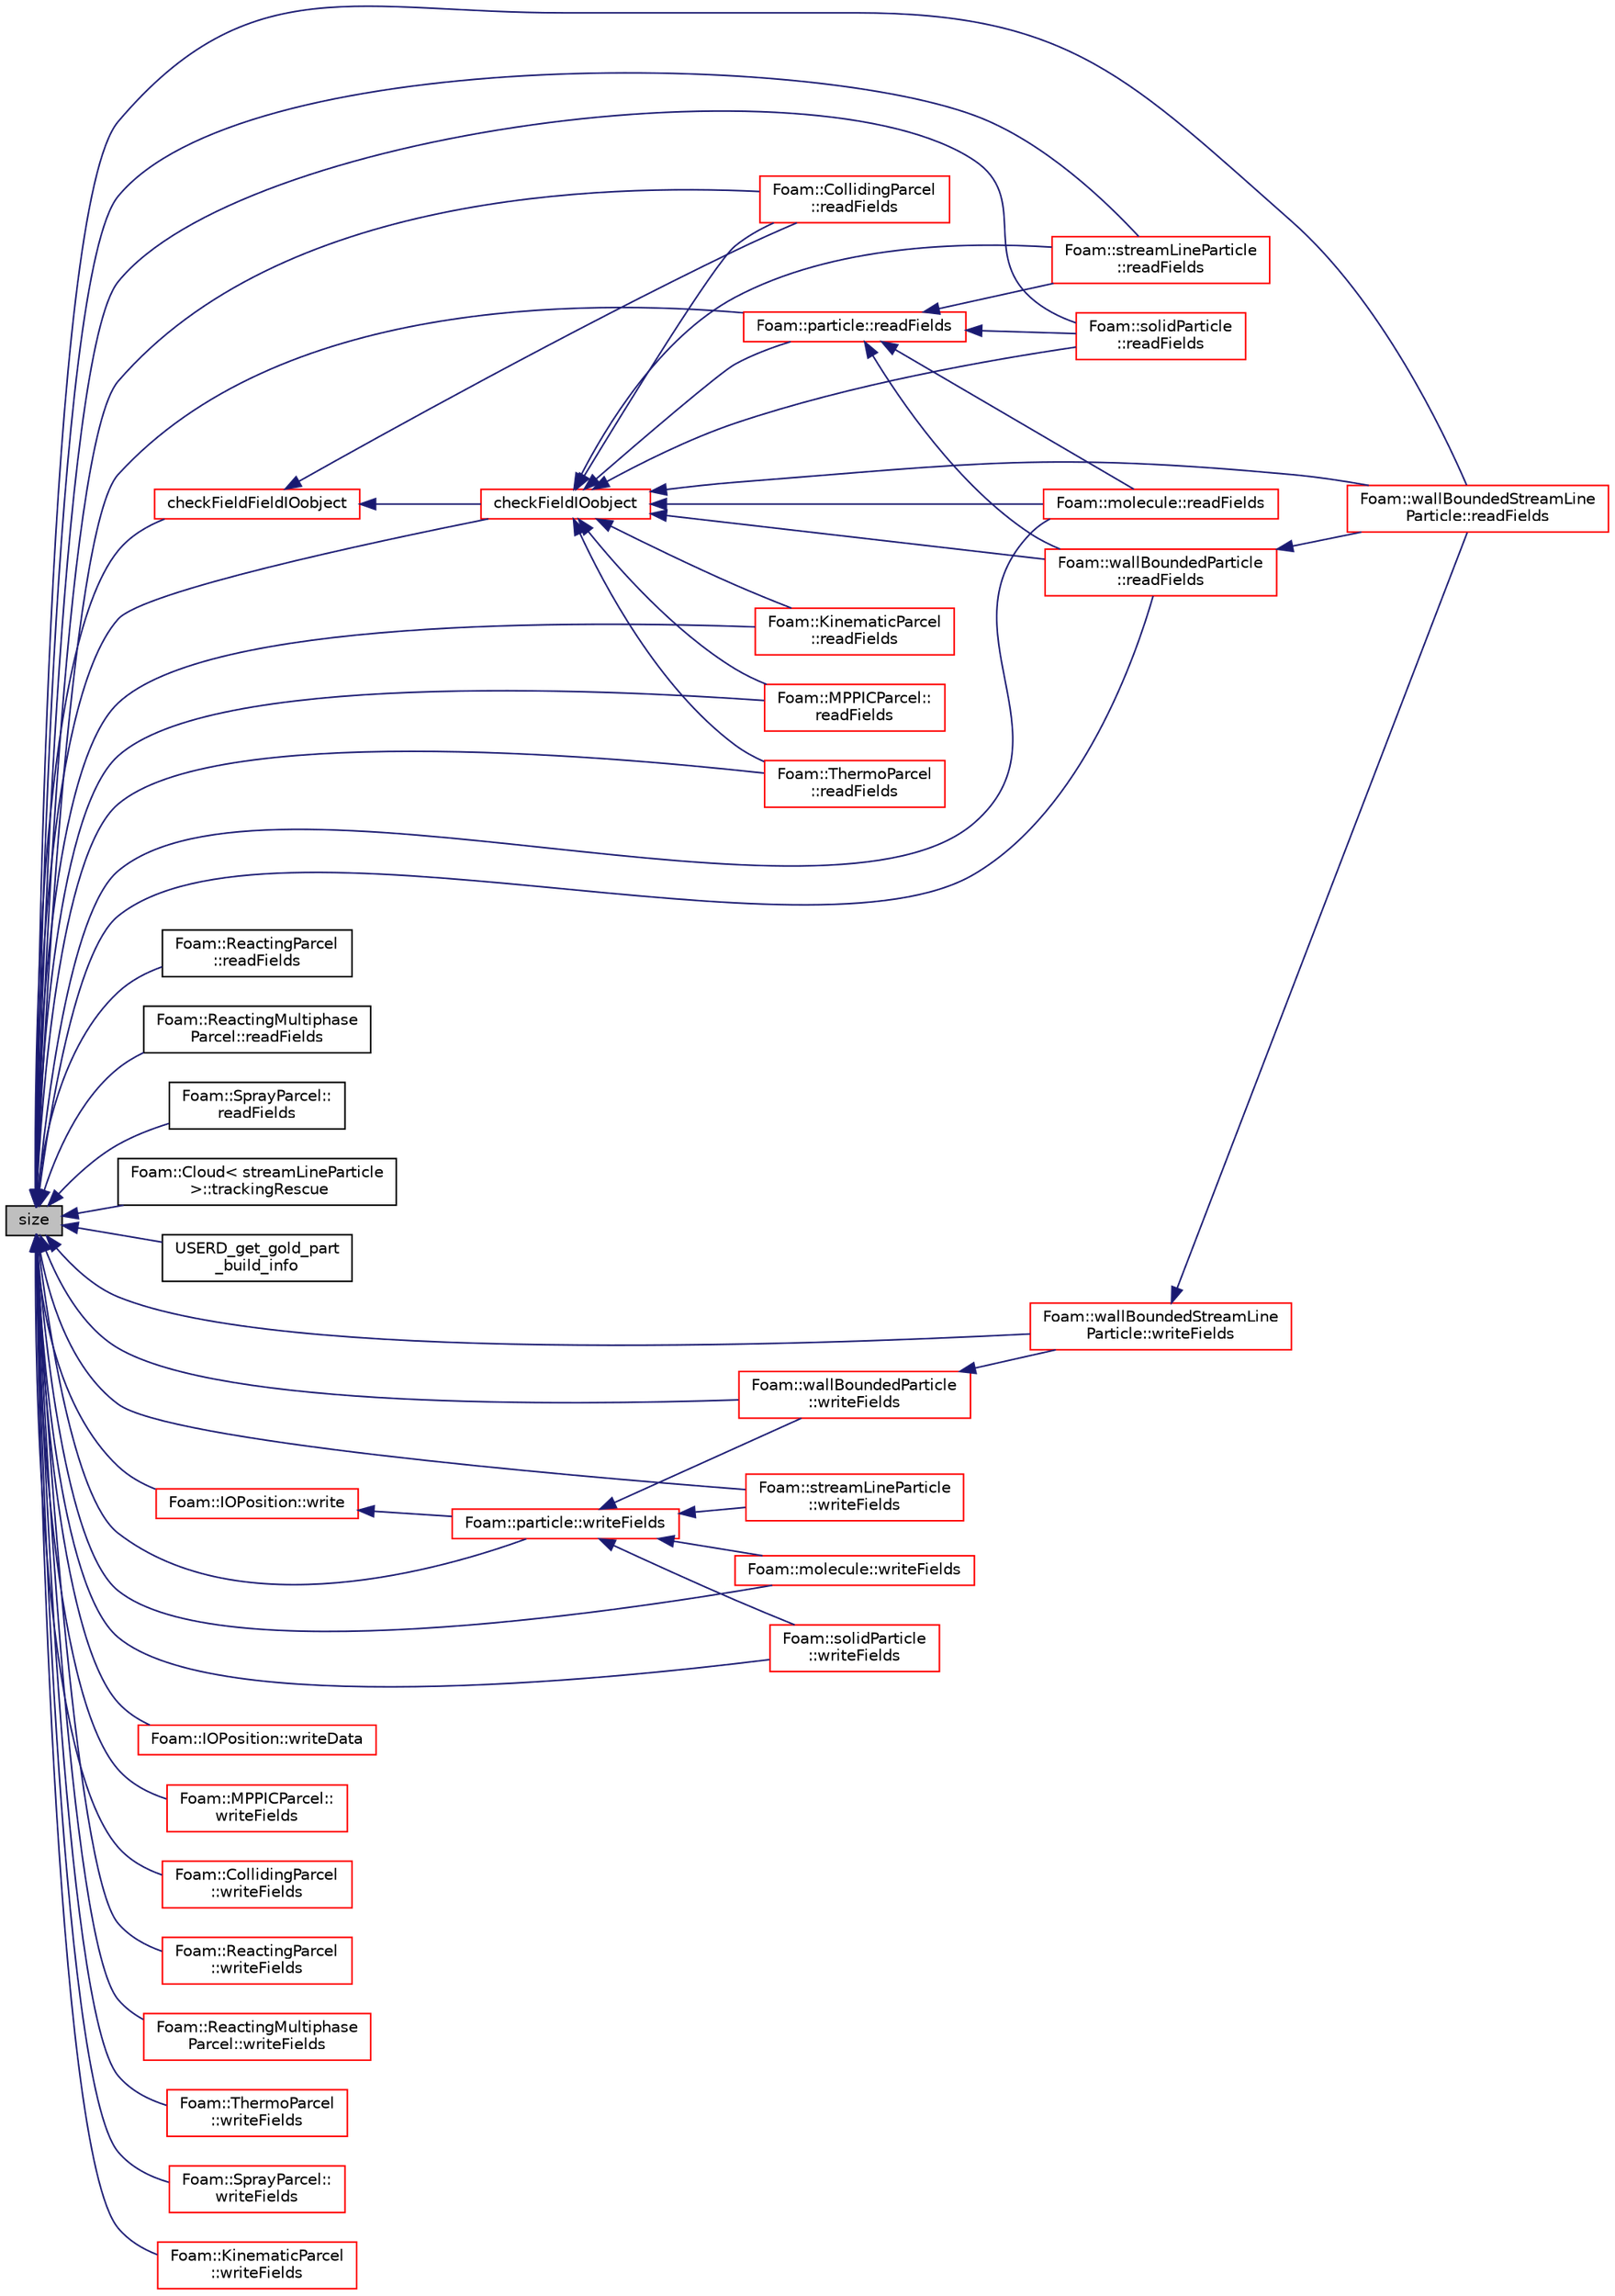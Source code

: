 digraph "size"
{
  bgcolor="transparent";
  edge [fontname="Helvetica",fontsize="10",labelfontname="Helvetica",labelfontsize="10"];
  node [fontname="Helvetica",fontsize="10",shape=record];
  rankdir="LR";
  Node1 [label="size",height=0.2,width=0.4,color="black", fillcolor="grey75", style="filled", fontcolor="black"];
  Node1 -> Node2 [dir="back",color="midnightblue",fontsize="10",style="solid",fontname="Helvetica"];
  Node2 [label="checkFieldFieldIOobject",height=0.2,width=0.4,color="red",URL="$a00271.html#a71fe4250b2f57f456a9e488bd60925de",tooltip="Check lagrangian data fieldfield. "];
  Node2 -> Node3 [dir="back",color="midnightblue",fontsize="10",style="solid",fontname="Helvetica"];
  Node3 [label="checkFieldIOobject",height=0.2,width=0.4,color="red",URL="$a00271.html#a486af0edf3690d838e57019f1b256cd2",tooltip="Check lagrangian data field. "];
  Node3 -> Node4 [dir="back",color="midnightblue",fontsize="10",style="solid",fontname="Helvetica"];
  Node4 [label="Foam::streamLineParticle\l::readFields",height=0.2,width=0.4,color="red",URL="$a02536.html#a6dcd4895ca674d477a9117e63ea82691",tooltip="Read. "];
  Node3 -> Node5 [dir="back",color="midnightblue",fontsize="10",style="solid",fontname="Helvetica"];
  Node5 [label="Foam::wallBoundedParticle\l::readFields",height=0.2,width=0.4,color="red",URL="$a02936.html#aeb3ed2213b2b23bf4544856579583441",tooltip="Read. "];
  Node5 -> Node6 [dir="back",color="midnightblue",fontsize="10",style="solid",fontname="Helvetica"];
  Node6 [label="Foam::wallBoundedStreamLine\lParticle::readFields",height=0.2,width=0.4,color="red",URL="$a02938.html#ae1b5d2c10ca3d41e997a390d1dca1853",tooltip="Read. "];
  Node3 -> Node6 [dir="back",color="midnightblue",fontsize="10",style="solid",fontname="Helvetica"];
  Node3 -> Node7 [dir="back",color="midnightblue",fontsize="10",style="solid",fontname="Helvetica"];
  Node7 [label="Foam::particle::readFields",height=0.2,width=0.4,color="red",URL="$a01812.html#ae1118a08fed2fe58c47d9142f0f131af",tooltip="Read the fields associated with the owner cloud. "];
  Node7 -> Node4 [dir="back",color="midnightblue",fontsize="10",style="solid",fontname="Helvetica"];
  Node7 -> Node5 [dir="back",color="midnightblue",fontsize="10",style="solid",fontname="Helvetica"];
  Node7 -> Node8 [dir="back",color="midnightblue",fontsize="10",style="solid",fontname="Helvetica"];
  Node8 [label="Foam::molecule::readFields",height=0.2,width=0.4,color="red",URL="$a01555.html#acb3924c097c11bf0acea90e570b814d0"];
  Node7 -> Node9 [dir="back",color="midnightblue",fontsize="10",style="solid",fontname="Helvetica"];
  Node9 [label="Foam::solidParticle\l::readFields",height=0.2,width=0.4,color="red",URL="$a02448.html#ac7cf0a4e59ebca835e0e428904eecb41"];
  Node3 -> Node10 [dir="back",color="midnightblue",fontsize="10",style="solid",fontname="Helvetica"];
  Node10 [label="Foam::CollidingParcel\l::readFields",height=0.2,width=0.4,color="red",URL="$a00304.html#ae1118a08fed2fe58c47d9142f0f131af",tooltip="Read. "];
  Node3 -> Node11 [dir="back",color="midnightblue",fontsize="10",style="solid",fontname="Helvetica"];
  Node11 [label="Foam::KinematicParcel\l::readFields",height=0.2,width=0.4,color="red",URL="$a01254.html#ae1118a08fed2fe58c47d9142f0f131af",tooltip="Read. "];
  Node3 -> Node12 [dir="back",color="midnightblue",fontsize="10",style="solid",fontname="Helvetica"];
  Node12 [label="Foam::MPPICParcel::\lreadFields",height=0.2,width=0.4,color="red",URL="$a01574.html#ae1118a08fed2fe58c47d9142f0f131af",tooltip="Read. "];
  Node3 -> Node13 [dir="back",color="midnightblue",fontsize="10",style="solid",fontname="Helvetica"];
  Node13 [label="Foam::ThermoParcel\l::readFields",height=0.2,width=0.4,color="red",URL="$a02679.html#ae1118a08fed2fe58c47d9142f0f131af",tooltip="Read. "];
  Node3 -> Node8 [dir="back",color="midnightblue",fontsize="10",style="solid",fontname="Helvetica"];
  Node3 -> Node9 [dir="back",color="midnightblue",fontsize="10",style="solid",fontname="Helvetica"];
  Node2 -> Node10 [dir="back",color="midnightblue",fontsize="10",style="solid",fontname="Helvetica"];
  Node1 -> Node3 [dir="back",color="midnightblue",fontsize="10",style="solid",fontname="Helvetica"];
  Node1 -> Node6 [dir="back",color="midnightblue",fontsize="10",style="solid",fontname="Helvetica"];
  Node1 -> Node9 [dir="back",color="midnightblue",fontsize="10",style="solid",fontname="Helvetica"];
  Node1 -> Node12 [dir="back",color="midnightblue",fontsize="10",style="solid",fontname="Helvetica"];
  Node1 -> Node10 [dir="back",color="midnightblue",fontsize="10",style="solid",fontname="Helvetica"];
  Node1 -> Node4 [dir="back",color="midnightblue",fontsize="10",style="solid",fontname="Helvetica"];
  Node1 -> Node5 [dir="back",color="midnightblue",fontsize="10",style="solid",fontname="Helvetica"];
  Node1 -> Node8 [dir="back",color="midnightblue",fontsize="10",style="solid",fontname="Helvetica"];
  Node1 -> Node14 [dir="back",color="midnightblue",fontsize="10",style="solid",fontname="Helvetica"];
  Node14 [label="Foam::ReactingParcel\l::readFields",height=0.2,width=0.4,color="black",URL="$a02142.html#ae1118a08fed2fe58c47d9142f0f131af",tooltip="Read - no composition. "];
  Node1 -> Node15 [dir="back",color="midnightblue",fontsize="10",style="solid",fontname="Helvetica"];
  Node15 [label="Foam::ReactingMultiphase\lParcel::readFields",height=0.2,width=0.4,color="black",URL="$a02137.html#ae1118a08fed2fe58c47d9142f0f131af",tooltip="Read - no composition. "];
  Node1 -> Node13 [dir="back",color="midnightblue",fontsize="10",style="solid",fontname="Helvetica"];
  Node1 -> Node16 [dir="back",color="midnightblue",fontsize="10",style="solid",fontname="Helvetica"];
  Node16 [label="Foam::SprayParcel::\lreadFields",height=0.2,width=0.4,color="black",URL="$a02492.html#ae1118a08fed2fe58c47d9142f0f131af",tooltip="Read - no composition. "];
  Node1 -> Node7 [dir="back",color="midnightblue",fontsize="10",style="solid",fontname="Helvetica"];
  Node1 -> Node11 [dir="back",color="midnightblue",fontsize="10",style="solid",fontname="Helvetica"];
  Node1 -> Node17 [dir="back",color="midnightblue",fontsize="10",style="solid",fontname="Helvetica"];
  Node17 [label="Foam::Cloud\< streamLineParticle\l \>::trackingRescue",height=0.2,width=0.4,color="black",URL="$a00271.html#a39b939425d3dc8f1088873ce4f761c98",tooltip="Increment the nTrackingRescues counter. "];
  Node1 -> Node18 [dir="back",color="midnightblue",fontsize="10",style="solid",fontname="Helvetica"];
  Node18 [label="USERD_get_gold_part\l_build_info",height=0.2,width=0.4,color="black",URL="$a04477.html#a512588b506ad4b9e377d387553a7a377"];
  Node1 -> Node19 [dir="back",color="midnightblue",fontsize="10",style="solid",fontname="Helvetica"];
  Node19 [label="Foam::IOPosition::write",height=0.2,width=0.4,color="red",URL="$a01199.html#a6e5faa425b059eeb55cd904755791076",tooltip="Write using setting from DB. "];
  Node19 -> Node20 [dir="back",color="midnightblue",fontsize="10",style="solid",fontname="Helvetica"];
  Node20 [label="Foam::particle::writeFields",height=0.2,width=0.4,color="red",URL="$a01812.html#a906eddb9c2a5710c531a5a57276cc18e",tooltip="Write the fields associated with the owner cloud. "];
  Node20 -> Node21 [dir="back",color="midnightblue",fontsize="10",style="solid",fontname="Helvetica"];
  Node21 [label="Foam::streamLineParticle\l::writeFields",height=0.2,width=0.4,color="red",URL="$a02536.html#a0fcb040c7c92b8688ec467a198591e80",tooltip="Write. "];
  Node20 -> Node22 [dir="back",color="midnightblue",fontsize="10",style="solid",fontname="Helvetica"];
  Node22 [label="Foam::wallBoundedParticle\l::writeFields",height=0.2,width=0.4,color="red",URL="$a02936.html#a4b6c8e48b13c9a29be2b1141c69b7277",tooltip="Write. "];
  Node22 -> Node23 [dir="back",color="midnightblue",fontsize="10",style="solid",fontname="Helvetica"];
  Node23 [label="Foam::wallBoundedStreamLine\lParticle::writeFields",height=0.2,width=0.4,color="red",URL="$a02938.html#a25e85e5addaa945c0e2de4205d3662e9",tooltip="Write. "];
  Node23 -> Node6 [dir="back",color="midnightblue",fontsize="10",style="solid",fontname="Helvetica"];
  Node20 -> Node24 [dir="back",color="midnightblue",fontsize="10",style="solid",fontname="Helvetica"];
  Node24 [label="Foam::molecule::writeFields",height=0.2,width=0.4,color="red",URL="$a01555.html#aa4b4162953822603a8cfb0ee3ca761c0"];
  Node20 -> Node25 [dir="back",color="midnightblue",fontsize="10",style="solid",fontname="Helvetica"];
  Node25 [label="Foam::solidParticle\l::writeFields",height=0.2,width=0.4,color="red",URL="$a02448.html#ae8ec839877d43a55d64c270034768f28"];
  Node1 -> Node26 [dir="back",color="midnightblue",fontsize="10",style="solid",fontname="Helvetica"];
  Node26 [label="Foam::IOPosition::writeData",height=0.2,width=0.4,color="red",URL="$a01199.html#a8636852e37dd7a5d68b3c25ee656f778",tooltip="Pure virtual writaData function. "];
  Node1 -> Node23 [dir="back",color="midnightblue",fontsize="10",style="solid",fontname="Helvetica"];
  Node1 -> Node25 [dir="back",color="midnightblue",fontsize="10",style="solid",fontname="Helvetica"];
  Node1 -> Node27 [dir="back",color="midnightblue",fontsize="10",style="solid",fontname="Helvetica"];
  Node27 [label="Foam::MPPICParcel::\lwriteFields",height=0.2,width=0.4,color="red",URL="$a01574.html#a906eddb9c2a5710c531a5a57276cc18e",tooltip="Write. "];
  Node1 -> Node28 [dir="back",color="midnightblue",fontsize="10",style="solid",fontname="Helvetica"];
  Node28 [label="Foam::CollidingParcel\l::writeFields",height=0.2,width=0.4,color="red",URL="$a00304.html#a906eddb9c2a5710c531a5a57276cc18e",tooltip="Write. "];
  Node1 -> Node21 [dir="back",color="midnightblue",fontsize="10",style="solid",fontname="Helvetica"];
  Node1 -> Node22 [dir="back",color="midnightblue",fontsize="10",style="solid",fontname="Helvetica"];
  Node1 -> Node24 [dir="back",color="midnightblue",fontsize="10",style="solid",fontname="Helvetica"];
  Node1 -> Node29 [dir="back",color="midnightblue",fontsize="10",style="solid",fontname="Helvetica"];
  Node29 [label="Foam::ReactingParcel\l::writeFields",height=0.2,width=0.4,color="red",URL="$a02142.html#a64adf0008b4736131ce199c3a2c5ffd7",tooltip="Write. "];
  Node1 -> Node30 [dir="back",color="midnightblue",fontsize="10",style="solid",fontname="Helvetica"];
  Node30 [label="Foam::ReactingMultiphase\lParcel::writeFields",height=0.2,width=0.4,color="red",URL="$a02137.html#a64adf0008b4736131ce199c3a2c5ffd7",tooltip="Write. "];
  Node1 -> Node31 [dir="back",color="midnightblue",fontsize="10",style="solid",fontname="Helvetica"];
  Node31 [label="Foam::ThermoParcel\l::writeFields",height=0.2,width=0.4,color="red",URL="$a02679.html#a906eddb9c2a5710c531a5a57276cc18e",tooltip="Write. "];
  Node1 -> Node32 [dir="back",color="midnightblue",fontsize="10",style="solid",fontname="Helvetica"];
  Node32 [label="Foam::SprayParcel::\lwriteFields",height=0.2,width=0.4,color="red",URL="$a02492.html#a64adf0008b4736131ce199c3a2c5ffd7",tooltip="Write. "];
  Node1 -> Node20 [dir="back",color="midnightblue",fontsize="10",style="solid",fontname="Helvetica"];
  Node1 -> Node33 [dir="back",color="midnightblue",fontsize="10",style="solid",fontname="Helvetica"];
  Node33 [label="Foam::KinematicParcel\l::writeFields",height=0.2,width=0.4,color="red",URL="$a01254.html#a906eddb9c2a5710c531a5a57276cc18e",tooltip="Write. "];
}
